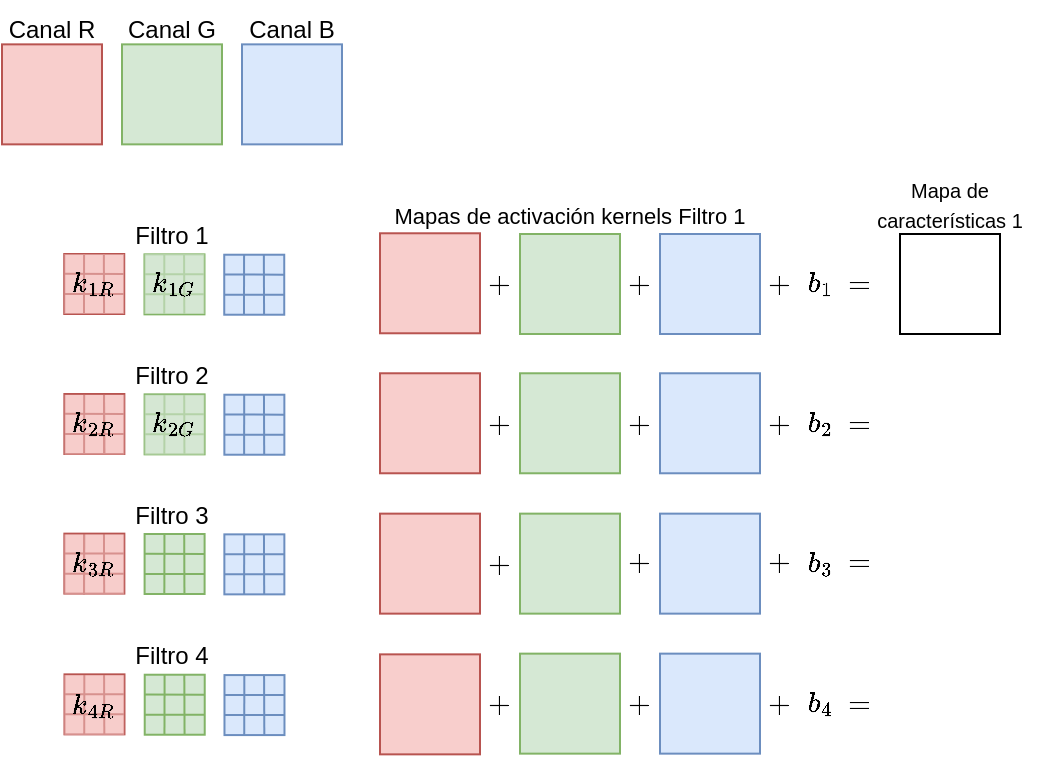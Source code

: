 <mxfile version="27.0.8">
  <diagram name="Página-1" id="dUUqzMKZ9y0iIG--2WxD">
    <mxGraphModel dx="1290" dy="469" grid="1" gridSize="10" guides="1" tooltips="1" connect="1" arrows="1" fold="1" page="1" pageScale="1" pageWidth="827" pageHeight="1169" math="1" shadow="0">
      <root>
        <mxCell id="0" />
        <mxCell id="1" parent="0" />
        <mxCell id="ht6D7v4Y8DrPFOTWr-DW-1" value="" style="rounded=0;whiteSpace=wrap;html=1;fillColor=#f8cecc;strokeColor=#b85450;" vertex="1" parent="1">
          <mxGeometry x="40" y="145.18" width="50" height="50" as="geometry" />
        </mxCell>
        <mxCell id="ht6D7v4Y8DrPFOTWr-DW-2" value="" style="rounded=0;whiteSpace=wrap;html=1;fillColor=#d5e8d4;strokeColor=#82b366;" vertex="1" parent="1">
          <mxGeometry x="100" y="145.18" width="50" height="50" as="geometry" />
        </mxCell>
        <mxCell id="ht6D7v4Y8DrPFOTWr-DW-3" value="" style="rounded=0;whiteSpace=wrap;html=1;fillColor=#dae8fc;strokeColor=#6c8ebf;" vertex="1" parent="1">
          <mxGeometry x="160" y="145.18" width="50" height="50" as="geometry" />
        </mxCell>
        <mxCell id="ht6D7v4Y8DrPFOTWr-DW-4" value="Filtro 1" style="text;html=1;align=center;verticalAlign=middle;whiteSpace=wrap;rounded=0;" vertex="1" parent="1">
          <mxGeometry x="95.12" y="226" width="60" height="30" as="geometry" />
        </mxCell>
        <mxCell id="ht6D7v4Y8DrPFOTWr-DW-5" value="" style="rounded=0;whiteSpace=wrap;html=1;fillColor=#f8cecc;strokeColor=#b85450;" vertex="1" parent="1">
          <mxGeometry x="71.12" y="250" width="30" height="30" as="geometry" />
        </mxCell>
        <mxCell id="ht6D7v4Y8DrPFOTWr-DW-7" value="" style="endArrow=none;html=1;rounded=0;fillColor=#f8cecc;strokeColor=#b85450;exitX=0.329;exitY=0.998;exitDx=0;exitDy=0;exitPerimeter=0;entryX=0.331;entryY=-0.005;entryDx=0;entryDy=0;entryPerimeter=0;" edge="1" parent="1" source="ht6D7v4Y8DrPFOTWr-DW-5" target="ht6D7v4Y8DrPFOTWr-DW-5">
          <mxGeometry width="50" height="50" relative="1" as="geometry">
            <mxPoint x="91.12" y="290" as="sourcePoint" />
            <mxPoint x="91.12" y="240" as="targetPoint" />
          </mxGeometry>
        </mxCell>
        <mxCell id="ht6D7v4Y8DrPFOTWr-DW-8" value="" style="endArrow=none;html=1;rounded=0;exitX=0.664;exitY=1;exitDx=0;exitDy=0;exitPerimeter=0;entryX=0.66;entryY=-0.006;entryDx=0;entryDy=0;entryPerimeter=0;fillColor=#f8cecc;strokeColor=#b85450;" edge="1" parent="1" source="ht6D7v4Y8DrPFOTWr-DW-5" target="ht6D7v4Y8DrPFOTWr-DW-5">
          <mxGeometry width="50" height="50" relative="1" as="geometry">
            <mxPoint x="121.12" y="280" as="sourcePoint" />
            <mxPoint x="121.12" y="260" as="targetPoint" />
          </mxGeometry>
        </mxCell>
        <mxCell id="ht6D7v4Y8DrPFOTWr-DW-9" value="" style="endArrow=none;html=1;rounded=0;exitX=-0.004;exitY=0.33;exitDx=0;exitDy=0;exitPerimeter=0;entryX=0.998;entryY=0.333;entryDx=0;entryDy=0;entryPerimeter=0;fillColor=#f8cecc;strokeColor=#b85450;" edge="1" parent="1" source="ht6D7v4Y8DrPFOTWr-DW-5" target="ht6D7v4Y8DrPFOTWr-DW-5">
          <mxGeometry width="50" height="50" relative="1" as="geometry">
            <mxPoint x="101.12" y="275" as="sourcePoint" />
            <mxPoint x="131.12" y="255" as="targetPoint" />
          </mxGeometry>
        </mxCell>
        <mxCell id="ht6D7v4Y8DrPFOTWr-DW-11" value="" style="endArrow=none;html=1;rounded=0;exitX=-0.004;exitY=0.33;exitDx=0;exitDy=0;exitPerimeter=0;entryX=0.998;entryY=0.333;entryDx=0;entryDy=0;entryPerimeter=0;fillColor=#f8cecc;strokeColor=#b85450;" edge="1" parent="1">
          <mxGeometry width="50" height="50" relative="1" as="geometry">
            <mxPoint x="71.12" y="270" as="sourcePoint" />
            <mxPoint x="101.12" y="270" as="targetPoint" />
          </mxGeometry>
        </mxCell>
        <mxCell id="ht6D7v4Y8DrPFOTWr-DW-12" value="" style="rounded=0;whiteSpace=wrap;html=1;fillColor=#d5e8d4;strokeColor=#82b366;" vertex="1" parent="1">
          <mxGeometry x="111.24" y="250.18" width="30" height="30" as="geometry" />
        </mxCell>
        <mxCell id="ht6D7v4Y8DrPFOTWr-DW-13" value="" style="endArrow=none;html=1;rounded=0;fillColor=#d5e8d4;strokeColor=#82b366;exitX=0.329;exitY=0.998;exitDx=0;exitDy=0;exitPerimeter=0;entryX=0.331;entryY=-0.005;entryDx=0;entryDy=0;entryPerimeter=0;" edge="1" parent="1" source="ht6D7v4Y8DrPFOTWr-DW-12" target="ht6D7v4Y8DrPFOTWr-DW-12">
          <mxGeometry width="50" height="50" relative="1" as="geometry">
            <mxPoint x="131.24" y="290.18" as="sourcePoint" />
            <mxPoint x="131.24" y="240.18" as="targetPoint" />
          </mxGeometry>
        </mxCell>
        <mxCell id="ht6D7v4Y8DrPFOTWr-DW-14" value="" style="endArrow=none;html=1;rounded=0;exitX=0.664;exitY=1;exitDx=0;exitDy=0;exitPerimeter=0;entryX=0.66;entryY=-0.006;entryDx=0;entryDy=0;entryPerimeter=0;fillColor=#d5e8d4;strokeColor=#82b366;" edge="1" parent="1" source="ht6D7v4Y8DrPFOTWr-DW-12" target="ht6D7v4Y8DrPFOTWr-DW-12">
          <mxGeometry width="50" height="50" relative="1" as="geometry">
            <mxPoint x="161.24" y="280.18" as="sourcePoint" />
            <mxPoint x="161.24" y="260.18" as="targetPoint" />
          </mxGeometry>
        </mxCell>
        <mxCell id="ht6D7v4Y8DrPFOTWr-DW-15" value="" style="endArrow=none;html=1;rounded=0;exitX=-0.004;exitY=0.33;exitDx=0;exitDy=0;exitPerimeter=0;entryX=0.998;entryY=0.333;entryDx=0;entryDy=0;entryPerimeter=0;fillColor=#d5e8d4;strokeColor=#82b366;" edge="1" parent="1" source="ht6D7v4Y8DrPFOTWr-DW-12" target="ht6D7v4Y8DrPFOTWr-DW-12">
          <mxGeometry width="50" height="50" relative="1" as="geometry">
            <mxPoint x="141.24" y="275.18" as="sourcePoint" />
            <mxPoint x="171.24" y="255.18" as="targetPoint" />
          </mxGeometry>
        </mxCell>
        <mxCell id="ht6D7v4Y8DrPFOTWr-DW-16" value="" style="endArrow=none;html=1;rounded=0;exitX=-0.004;exitY=0.33;exitDx=0;exitDy=0;exitPerimeter=0;entryX=0.998;entryY=0.333;entryDx=0;entryDy=0;entryPerimeter=0;fillColor=#d5e8d4;strokeColor=#82b366;" edge="1" parent="1">
          <mxGeometry width="50" height="50" relative="1" as="geometry">
            <mxPoint x="111.24" y="270.18" as="sourcePoint" />
            <mxPoint x="141.24" y="270.18" as="targetPoint" />
          </mxGeometry>
        </mxCell>
        <mxCell id="ht6D7v4Y8DrPFOTWr-DW-17" value="" style="rounded=0;whiteSpace=wrap;html=1;fillColor=#dae8fc;strokeColor=#6c8ebf;" vertex="1" parent="1">
          <mxGeometry x="151.12" y="250.36" width="30" height="30" as="geometry" />
        </mxCell>
        <mxCell id="ht6D7v4Y8DrPFOTWr-DW-18" value="" style="endArrow=none;html=1;rounded=0;fillColor=#dae8fc;strokeColor=#6c8ebf;exitX=0.329;exitY=0.998;exitDx=0;exitDy=0;exitPerimeter=0;entryX=0.331;entryY=-0.005;entryDx=0;entryDy=0;entryPerimeter=0;" edge="1" parent="1" source="ht6D7v4Y8DrPFOTWr-DW-17" target="ht6D7v4Y8DrPFOTWr-DW-17">
          <mxGeometry width="50" height="50" relative="1" as="geometry">
            <mxPoint x="171.12" y="290.36" as="sourcePoint" />
            <mxPoint x="171.12" y="240.36" as="targetPoint" />
          </mxGeometry>
        </mxCell>
        <mxCell id="ht6D7v4Y8DrPFOTWr-DW-19" value="" style="endArrow=none;html=1;rounded=0;exitX=0.664;exitY=1;exitDx=0;exitDy=0;exitPerimeter=0;entryX=0.66;entryY=-0.006;entryDx=0;entryDy=0;entryPerimeter=0;fillColor=#dae8fc;strokeColor=#6c8ebf;" edge="1" parent="1" source="ht6D7v4Y8DrPFOTWr-DW-17" target="ht6D7v4Y8DrPFOTWr-DW-17">
          <mxGeometry width="50" height="50" relative="1" as="geometry">
            <mxPoint x="201.12" y="280.36" as="sourcePoint" />
            <mxPoint x="201.12" y="260.36" as="targetPoint" />
          </mxGeometry>
        </mxCell>
        <mxCell id="ht6D7v4Y8DrPFOTWr-DW-20" value="" style="endArrow=none;html=1;rounded=0;exitX=-0.004;exitY=0.33;exitDx=0;exitDy=0;exitPerimeter=0;entryX=0.998;entryY=0.333;entryDx=0;entryDy=0;entryPerimeter=0;fillColor=#dae8fc;strokeColor=#6c8ebf;" edge="1" parent="1" source="ht6D7v4Y8DrPFOTWr-DW-17" target="ht6D7v4Y8DrPFOTWr-DW-17">
          <mxGeometry width="50" height="50" relative="1" as="geometry">
            <mxPoint x="181.12" y="275.36" as="sourcePoint" />
            <mxPoint x="211.12" y="255.36" as="targetPoint" />
          </mxGeometry>
        </mxCell>
        <mxCell id="ht6D7v4Y8DrPFOTWr-DW-21" value="" style="endArrow=none;html=1;rounded=0;exitX=-0.004;exitY=0.33;exitDx=0;exitDy=0;exitPerimeter=0;entryX=0.998;entryY=0.333;entryDx=0;entryDy=0;entryPerimeter=0;fillColor=#dae8fc;strokeColor=#6c8ebf;" edge="1" parent="1">
          <mxGeometry width="50" height="50" relative="1" as="geometry">
            <mxPoint x="151.12" y="270.36" as="sourcePoint" />
            <mxPoint x="181.12" y="270.36" as="targetPoint" />
          </mxGeometry>
        </mxCell>
        <mxCell id="ht6D7v4Y8DrPFOTWr-DW-22" value="Filtro 2" style="text;html=1;align=center;verticalAlign=middle;whiteSpace=wrap;rounded=0;" vertex="1" parent="1">
          <mxGeometry x="95.18" y="296" width="60" height="30" as="geometry" />
        </mxCell>
        <mxCell id="ht6D7v4Y8DrPFOTWr-DW-23" value="" style="rounded=0;whiteSpace=wrap;html=1;fillColor=#f8cecc;strokeColor=#b85450;" vertex="1" parent="1">
          <mxGeometry x="71.18" y="320" width="30" height="30" as="geometry" />
        </mxCell>
        <mxCell id="ht6D7v4Y8DrPFOTWr-DW-24" value="" style="endArrow=none;html=1;rounded=0;fillColor=#f8cecc;strokeColor=#b85450;exitX=0.329;exitY=0.998;exitDx=0;exitDy=0;exitPerimeter=0;entryX=0.331;entryY=-0.005;entryDx=0;entryDy=0;entryPerimeter=0;" edge="1" parent="1" source="ht6D7v4Y8DrPFOTWr-DW-23" target="ht6D7v4Y8DrPFOTWr-DW-23">
          <mxGeometry width="50" height="50" relative="1" as="geometry">
            <mxPoint x="91.18" y="360" as="sourcePoint" />
            <mxPoint x="91.18" y="310" as="targetPoint" />
          </mxGeometry>
        </mxCell>
        <mxCell id="ht6D7v4Y8DrPFOTWr-DW-25" value="" style="endArrow=none;html=1;rounded=0;exitX=0.664;exitY=1;exitDx=0;exitDy=0;exitPerimeter=0;entryX=0.66;entryY=-0.006;entryDx=0;entryDy=0;entryPerimeter=0;fillColor=#f8cecc;strokeColor=#b85450;" edge="1" parent="1" source="ht6D7v4Y8DrPFOTWr-DW-101" target="ht6D7v4Y8DrPFOTWr-DW-23">
          <mxGeometry width="50" height="50" relative="1" as="geometry">
            <mxPoint x="121.18" y="350" as="sourcePoint" />
            <mxPoint x="121.18" y="330" as="targetPoint" />
          </mxGeometry>
        </mxCell>
        <mxCell id="ht6D7v4Y8DrPFOTWr-DW-26" value="" style="endArrow=none;html=1;rounded=0;exitX=-0.004;exitY=0.33;exitDx=0;exitDy=0;exitPerimeter=0;entryX=0.998;entryY=0.333;entryDx=0;entryDy=0;entryPerimeter=0;fillColor=#f8cecc;strokeColor=#b85450;" edge="1" parent="1" source="ht6D7v4Y8DrPFOTWr-DW-23" target="ht6D7v4Y8DrPFOTWr-DW-23">
          <mxGeometry width="50" height="50" relative="1" as="geometry">
            <mxPoint x="101.18" y="345" as="sourcePoint" />
            <mxPoint x="131.18" y="325" as="targetPoint" />
          </mxGeometry>
        </mxCell>
        <mxCell id="ht6D7v4Y8DrPFOTWr-DW-27" value="" style="endArrow=none;html=1;rounded=0;exitX=-0.004;exitY=0.33;exitDx=0;exitDy=0;exitPerimeter=0;entryX=0.998;entryY=0.333;entryDx=0;entryDy=0;entryPerimeter=0;fillColor=#f8cecc;strokeColor=#b85450;" edge="1" parent="1">
          <mxGeometry width="50" height="50" relative="1" as="geometry">
            <mxPoint x="71.18" y="340" as="sourcePoint" />
            <mxPoint x="101.18" y="340" as="targetPoint" />
          </mxGeometry>
        </mxCell>
        <mxCell id="ht6D7v4Y8DrPFOTWr-DW-28" value="" style="rounded=0;whiteSpace=wrap;html=1;fillColor=#d5e8d4;strokeColor=#82b366;" vertex="1" parent="1">
          <mxGeometry x="111.3" y="320.18" width="30" height="30" as="geometry" />
        </mxCell>
        <mxCell id="ht6D7v4Y8DrPFOTWr-DW-29" value="" style="endArrow=none;html=1;rounded=0;fillColor=#d5e8d4;strokeColor=#82b366;exitX=0.329;exitY=0.998;exitDx=0;exitDy=0;exitPerimeter=0;entryX=0.331;entryY=-0.005;entryDx=0;entryDy=0;entryPerimeter=0;" edge="1" parent="1" source="ht6D7v4Y8DrPFOTWr-DW-28" target="ht6D7v4Y8DrPFOTWr-DW-28">
          <mxGeometry width="50" height="50" relative="1" as="geometry">
            <mxPoint x="131.3" y="360.18" as="sourcePoint" />
            <mxPoint x="131.3" y="310.18" as="targetPoint" />
          </mxGeometry>
        </mxCell>
        <mxCell id="ht6D7v4Y8DrPFOTWr-DW-30" value="" style="endArrow=none;html=1;rounded=0;exitX=0.664;exitY=1;exitDx=0;exitDy=0;exitPerimeter=0;entryX=0.66;entryY=-0.006;entryDx=0;entryDy=0;entryPerimeter=0;fillColor=#d5e8d4;strokeColor=#82b366;" edge="1" parent="1" source="ht6D7v4Y8DrPFOTWr-DW-28" target="ht6D7v4Y8DrPFOTWr-DW-28">
          <mxGeometry width="50" height="50" relative="1" as="geometry">
            <mxPoint x="161.3" y="350.18" as="sourcePoint" />
            <mxPoint x="161.3" y="330.18" as="targetPoint" />
          </mxGeometry>
        </mxCell>
        <mxCell id="ht6D7v4Y8DrPFOTWr-DW-31" value="" style="endArrow=none;html=1;rounded=0;exitX=-0.004;exitY=0.33;exitDx=0;exitDy=0;exitPerimeter=0;entryX=0.998;entryY=0.333;entryDx=0;entryDy=0;entryPerimeter=0;fillColor=#d5e8d4;strokeColor=#82b366;" edge="1" parent="1" source="ht6D7v4Y8DrPFOTWr-DW-28" target="ht6D7v4Y8DrPFOTWr-DW-28">
          <mxGeometry width="50" height="50" relative="1" as="geometry">
            <mxPoint x="141.3" y="345.18" as="sourcePoint" />
            <mxPoint x="171.3" y="325.18" as="targetPoint" />
          </mxGeometry>
        </mxCell>
        <mxCell id="ht6D7v4Y8DrPFOTWr-DW-32" value="" style="endArrow=none;html=1;rounded=0;exitX=-0.004;exitY=0.33;exitDx=0;exitDy=0;exitPerimeter=0;entryX=0.998;entryY=0.333;entryDx=0;entryDy=0;entryPerimeter=0;fillColor=#d5e8d4;strokeColor=#82b366;" edge="1" parent="1">
          <mxGeometry width="50" height="50" relative="1" as="geometry">
            <mxPoint x="111.3" y="340.18" as="sourcePoint" />
            <mxPoint x="141.3" y="340.18" as="targetPoint" />
          </mxGeometry>
        </mxCell>
        <mxCell id="ht6D7v4Y8DrPFOTWr-DW-33" value="" style="rounded=0;whiteSpace=wrap;html=1;fillColor=#dae8fc;strokeColor=#6c8ebf;" vertex="1" parent="1">
          <mxGeometry x="151.18" y="320.36" width="30" height="30" as="geometry" />
        </mxCell>
        <mxCell id="ht6D7v4Y8DrPFOTWr-DW-34" value="" style="endArrow=none;html=1;rounded=0;fillColor=#dae8fc;strokeColor=#6c8ebf;exitX=0.329;exitY=0.998;exitDx=0;exitDy=0;exitPerimeter=0;entryX=0.331;entryY=-0.005;entryDx=0;entryDy=0;entryPerimeter=0;" edge="1" parent="1" source="ht6D7v4Y8DrPFOTWr-DW-33" target="ht6D7v4Y8DrPFOTWr-DW-33">
          <mxGeometry width="50" height="50" relative="1" as="geometry">
            <mxPoint x="171.18" y="360.36" as="sourcePoint" />
            <mxPoint x="171.18" y="310.36" as="targetPoint" />
          </mxGeometry>
        </mxCell>
        <mxCell id="ht6D7v4Y8DrPFOTWr-DW-35" value="" style="endArrow=none;html=1;rounded=0;exitX=0.664;exitY=1;exitDx=0;exitDy=0;exitPerimeter=0;entryX=0.66;entryY=-0.006;entryDx=0;entryDy=0;entryPerimeter=0;fillColor=#dae8fc;strokeColor=#6c8ebf;" edge="1" parent="1" source="ht6D7v4Y8DrPFOTWr-DW-33" target="ht6D7v4Y8DrPFOTWr-DW-33">
          <mxGeometry width="50" height="50" relative="1" as="geometry">
            <mxPoint x="201.18" y="350.36" as="sourcePoint" />
            <mxPoint x="201.18" y="330.36" as="targetPoint" />
          </mxGeometry>
        </mxCell>
        <mxCell id="ht6D7v4Y8DrPFOTWr-DW-36" value="" style="endArrow=none;html=1;rounded=0;exitX=-0.004;exitY=0.33;exitDx=0;exitDy=0;exitPerimeter=0;entryX=0.998;entryY=0.333;entryDx=0;entryDy=0;entryPerimeter=0;fillColor=#dae8fc;strokeColor=#6c8ebf;" edge="1" parent="1" source="ht6D7v4Y8DrPFOTWr-DW-33" target="ht6D7v4Y8DrPFOTWr-DW-33">
          <mxGeometry width="50" height="50" relative="1" as="geometry">
            <mxPoint x="181.18" y="345.36" as="sourcePoint" />
            <mxPoint x="211.18" y="325.36" as="targetPoint" />
          </mxGeometry>
        </mxCell>
        <mxCell id="ht6D7v4Y8DrPFOTWr-DW-37" value="" style="endArrow=none;html=1;rounded=0;exitX=-0.004;exitY=0.33;exitDx=0;exitDy=0;exitPerimeter=0;entryX=0.998;entryY=0.333;entryDx=0;entryDy=0;entryPerimeter=0;fillColor=#dae8fc;strokeColor=#6c8ebf;" edge="1" parent="1">
          <mxGeometry width="50" height="50" relative="1" as="geometry">
            <mxPoint x="151.18" y="340.36" as="sourcePoint" />
            <mxPoint x="181.18" y="340.36" as="targetPoint" />
          </mxGeometry>
        </mxCell>
        <mxCell id="ht6D7v4Y8DrPFOTWr-DW-38" value="Filtro 3" style="text;html=1;align=center;verticalAlign=middle;whiteSpace=wrap;rounded=0;" vertex="1" parent="1">
          <mxGeometry x="95.18" y="365.82" width="60" height="30" as="geometry" />
        </mxCell>
        <mxCell id="ht6D7v4Y8DrPFOTWr-DW-39" value="" style="rounded=0;whiteSpace=wrap;html=1;fillColor=#f8cecc;strokeColor=#b85450;" vertex="1" parent="1">
          <mxGeometry x="71.18" y="389.82" width="30" height="30" as="geometry" />
        </mxCell>
        <mxCell id="ht6D7v4Y8DrPFOTWr-DW-40" value="" style="endArrow=none;html=1;rounded=0;fillColor=#f8cecc;strokeColor=#b85450;exitX=0.329;exitY=0.998;exitDx=0;exitDy=0;exitPerimeter=0;entryX=0.331;entryY=-0.005;entryDx=0;entryDy=0;entryPerimeter=0;" edge="1" parent="1" source="ht6D7v4Y8DrPFOTWr-DW-106" target="ht6D7v4Y8DrPFOTWr-DW-39">
          <mxGeometry width="50" height="50" relative="1" as="geometry">
            <mxPoint x="91.18" y="429.82" as="sourcePoint" />
            <mxPoint x="91.18" y="379.82" as="targetPoint" />
          </mxGeometry>
        </mxCell>
        <mxCell id="ht6D7v4Y8DrPFOTWr-DW-41" value="" style="endArrow=none;html=1;rounded=0;exitX=0.664;exitY=1;exitDx=0;exitDy=0;exitPerimeter=0;entryX=0.66;entryY=-0.006;entryDx=0;entryDy=0;entryPerimeter=0;fillColor=#f8cecc;strokeColor=#b85450;" edge="1" parent="1" source="ht6D7v4Y8DrPFOTWr-DW-39" target="ht6D7v4Y8DrPFOTWr-DW-39">
          <mxGeometry width="50" height="50" relative="1" as="geometry">
            <mxPoint x="121.18" y="419.82" as="sourcePoint" />
            <mxPoint x="121.18" y="399.82" as="targetPoint" />
          </mxGeometry>
        </mxCell>
        <mxCell id="ht6D7v4Y8DrPFOTWr-DW-42" value="" style="endArrow=none;html=1;rounded=0;exitX=-0.004;exitY=0.33;exitDx=0;exitDy=0;exitPerimeter=0;entryX=0.998;entryY=0.333;entryDx=0;entryDy=0;entryPerimeter=0;fillColor=#f8cecc;strokeColor=#b85450;" edge="1" parent="1" source="ht6D7v4Y8DrPFOTWr-DW-39" target="ht6D7v4Y8DrPFOTWr-DW-39">
          <mxGeometry width="50" height="50" relative="1" as="geometry">
            <mxPoint x="101.18" y="414.82" as="sourcePoint" />
            <mxPoint x="131.18" y="394.82" as="targetPoint" />
          </mxGeometry>
        </mxCell>
        <mxCell id="ht6D7v4Y8DrPFOTWr-DW-43" value="" style="endArrow=none;html=1;rounded=0;exitX=-0.004;exitY=0.33;exitDx=0;exitDy=0;exitPerimeter=0;entryX=0.998;entryY=0.333;entryDx=0;entryDy=0;entryPerimeter=0;fillColor=#f8cecc;strokeColor=#b85450;" edge="1" parent="1">
          <mxGeometry width="50" height="50" relative="1" as="geometry">
            <mxPoint x="71.18" y="409.82" as="sourcePoint" />
            <mxPoint x="101.18" y="409.82" as="targetPoint" />
          </mxGeometry>
        </mxCell>
        <mxCell id="ht6D7v4Y8DrPFOTWr-DW-44" value="" style="rounded=0;whiteSpace=wrap;html=1;fillColor=#d5e8d4;strokeColor=#82b366;" vertex="1" parent="1">
          <mxGeometry x="111.3" y="390" width="30" height="30" as="geometry" />
        </mxCell>
        <mxCell id="ht6D7v4Y8DrPFOTWr-DW-45" value="" style="endArrow=none;html=1;rounded=0;fillColor=#d5e8d4;strokeColor=#82b366;exitX=0.329;exitY=0.998;exitDx=0;exitDy=0;exitPerimeter=0;entryX=0.331;entryY=-0.005;entryDx=0;entryDy=0;entryPerimeter=0;" edge="1" parent="1" source="ht6D7v4Y8DrPFOTWr-DW-44" target="ht6D7v4Y8DrPFOTWr-DW-44">
          <mxGeometry width="50" height="50" relative="1" as="geometry">
            <mxPoint x="131.3" y="430" as="sourcePoint" />
            <mxPoint x="131.3" y="380" as="targetPoint" />
          </mxGeometry>
        </mxCell>
        <mxCell id="ht6D7v4Y8DrPFOTWr-DW-46" value="" style="endArrow=none;html=1;rounded=0;exitX=0.664;exitY=1;exitDx=0;exitDy=0;exitPerimeter=0;entryX=0.66;entryY=-0.006;entryDx=0;entryDy=0;entryPerimeter=0;fillColor=#d5e8d4;strokeColor=#82b366;" edge="1" parent="1" source="ht6D7v4Y8DrPFOTWr-DW-44" target="ht6D7v4Y8DrPFOTWr-DW-44">
          <mxGeometry width="50" height="50" relative="1" as="geometry">
            <mxPoint x="161.3" y="420" as="sourcePoint" />
            <mxPoint x="161.3" y="400" as="targetPoint" />
          </mxGeometry>
        </mxCell>
        <mxCell id="ht6D7v4Y8DrPFOTWr-DW-47" value="" style="endArrow=none;html=1;rounded=0;exitX=-0.004;exitY=0.33;exitDx=0;exitDy=0;exitPerimeter=0;entryX=0.998;entryY=0.333;entryDx=0;entryDy=0;entryPerimeter=0;fillColor=#d5e8d4;strokeColor=#82b366;" edge="1" parent="1" source="ht6D7v4Y8DrPFOTWr-DW-44" target="ht6D7v4Y8DrPFOTWr-DW-44">
          <mxGeometry width="50" height="50" relative="1" as="geometry">
            <mxPoint x="141.3" y="415" as="sourcePoint" />
            <mxPoint x="171.3" y="395" as="targetPoint" />
          </mxGeometry>
        </mxCell>
        <mxCell id="ht6D7v4Y8DrPFOTWr-DW-48" value="" style="endArrow=none;html=1;rounded=0;exitX=-0.004;exitY=0.33;exitDx=0;exitDy=0;exitPerimeter=0;entryX=0.998;entryY=0.333;entryDx=0;entryDy=0;entryPerimeter=0;fillColor=#d5e8d4;strokeColor=#82b366;" edge="1" parent="1">
          <mxGeometry width="50" height="50" relative="1" as="geometry">
            <mxPoint x="111.3" y="410" as="sourcePoint" />
            <mxPoint x="141.3" y="410" as="targetPoint" />
          </mxGeometry>
        </mxCell>
        <mxCell id="ht6D7v4Y8DrPFOTWr-DW-49" value="" style="rounded=0;whiteSpace=wrap;html=1;fillColor=#dae8fc;strokeColor=#6c8ebf;" vertex="1" parent="1">
          <mxGeometry x="151.18" y="390.18" width="30" height="30" as="geometry" />
        </mxCell>
        <mxCell id="ht6D7v4Y8DrPFOTWr-DW-50" value="" style="endArrow=none;html=1;rounded=0;fillColor=#dae8fc;strokeColor=#6c8ebf;exitX=0.329;exitY=0.998;exitDx=0;exitDy=0;exitPerimeter=0;entryX=0.331;entryY=-0.005;entryDx=0;entryDy=0;entryPerimeter=0;" edge="1" parent="1" source="ht6D7v4Y8DrPFOTWr-DW-49" target="ht6D7v4Y8DrPFOTWr-DW-49">
          <mxGeometry width="50" height="50" relative="1" as="geometry">
            <mxPoint x="171.18" y="430.18" as="sourcePoint" />
            <mxPoint x="171.18" y="380.18" as="targetPoint" />
          </mxGeometry>
        </mxCell>
        <mxCell id="ht6D7v4Y8DrPFOTWr-DW-51" value="" style="endArrow=none;html=1;rounded=0;exitX=0.664;exitY=1;exitDx=0;exitDy=0;exitPerimeter=0;entryX=0.66;entryY=-0.006;entryDx=0;entryDy=0;entryPerimeter=0;fillColor=#dae8fc;strokeColor=#6c8ebf;" edge="1" parent="1" source="ht6D7v4Y8DrPFOTWr-DW-49" target="ht6D7v4Y8DrPFOTWr-DW-49">
          <mxGeometry width="50" height="50" relative="1" as="geometry">
            <mxPoint x="201.18" y="420.18" as="sourcePoint" />
            <mxPoint x="201.18" y="400.18" as="targetPoint" />
          </mxGeometry>
        </mxCell>
        <mxCell id="ht6D7v4Y8DrPFOTWr-DW-52" value="" style="endArrow=none;html=1;rounded=0;exitX=-0.004;exitY=0.33;exitDx=0;exitDy=0;exitPerimeter=0;entryX=0.998;entryY=0.333;entryDx=0;entryDy=0;entryPerimeter=0;fillColor=#dae8fc;strokeColor=#6c8ebf;" edge="1" parent="1" source="ht6D7v4Y8DrPFOTWr-DW-49" target="ht6D7v4Y8DrPFOTWr-DW-49">
          <mxGeometry width="50" height="50" relative="1" as="geometry">
            <mxPoint x="181.18" y="415.18" as="sourcePoint" />
            <mxPoint x="211.18" y="395.18" as="targetPoint" />
          </mxGeometry>
        </mxCell>
        <mxCell id="ht6D7v4Y8DrPFOTWr-DW-53" value="" style="endArrow=none;html=1;rounded=0;exitX=-0.004;exitY=0.33;exitDx=0;exitDy=0;exitPerimeter=0;entryX=0.998;entryY=0.333;entryDx=0;entryDy=0;entryPerimeter=0;fillColor=#dae8fc;strokeColor=#6c8ebf;" edge="1" parent="1">
          <mxGeometry width="50" height="50" relative="1" as="geometry">
            <mxPoint x="151.18" y="410.18" as="sourcePoint" />
            <mxPoint x="181.18" y="410.18" as="targetPoint" />
          </mxGeometry>
        </mxCell>
        <mxCell id="ht6D7v4Y8DrPFOTWr-DW-54" value="Filtro 4" style="text;html=1;align=center;verticalAlign=middle;whiteSpace=wrap;rounded=0;" vertex="1" parent="1">
          <mxGeometry x="95.24" y="436.18" width="60" height="30" as="geometry" />
        </mxCell>
        <mxCell id="ht6D7v4Y8DrPFOTWr-DW-55" value="" style="rounded=0;whiteSpace=wrap;html=1;fillColor=#f8cecc;strokeColor=#b85450;" vertex="1" parent="1">
          <mxGeometry x="71.24" y="460.18" width="30" height="30" as="geometry" />
        </mxCell>
        <mxCell id="ht6D7v4Y8DrPFOTWr-DW-56" value="" style="endArrow=none;html=1;rounded=0;fillColor=#f8cecc;strokeColor=#b85450;exitX=0.329;exitY=0.998;exitDx=0;exitDy=0;exitPerimeter=0;entryX=0.331;entryY=-0.005;entryDx=0;entryDy=0;entryPerimeter=0;" edge="1" parent="1" source="ht6D7v4Y8DrPFOTWr-DW-55" target="ht6D7v4Y8DrPFOTWr-DW-55">
          <mxGeometry width="50" height="50" relative="1" as="geometry">
            <mxPoint x="91.24" y="500.18" as="sourcePoint" />
            <mxPoint x="91.24" y="450.18" as="targetPoint" />
          </mxGeometry>
        </mxCell>
        <mxCell id="ht6D7v4Y8DrPFOTWr-DW-57" value="" style="endArrow=none;html=1;rounded=0;exitX=0.664;exitY=1;exitDx=0;exitDy=0;exitPerimeter=0;entryX=0.66;entryY=-0.006;entryDx=0;entryDy=0;entryPerimeter=0;fillColor=#f8cecc;strokeColor=#b85450;" edge="1" parent="1" source="ht6D7v4Y8DrPFOTWr-DW-55" target="ht6D7v4Y8DrPFOTWr-DW-55">
          <mxGeometry width="50" height="50" relative="1" as="geometry">
            <mxPoint x="121.24" y="490.18" as="sourcePoint" />
            <mxPoint x="121.24" y="470.18" as="targetPoint" />
          </mxGeometry>
        </mxCell>
        <mxCell id="ht6D7v4Y8DrPFOTWr-DW-58" value="" style="endArrow=none;html=1;rounded=0;exitX=-0.004;exitY=0.33;exitDx=0;exitDy=0;exitPerimeter=0;entryX=0.998;entryY=0.333;entryDx=0;entryDy=0;entryPerimeter=0;fillColor=#f8cecc;strokeColor=#b85450;" edge="1" parent="1" source="ht6D7v4Y8DrPFOTWr-DW-55" target="ht6D7v4Y8DrPFOTWr-DW-55">
          <mxGeometry width="50" height="50" relative="1" as="geometry">
            <mxPoint x="101.24" y="485.18" as="sourcePoint" />
            <mxPoint x="131.24" y="465.18" as="targetPoint" />
          </mxGeometry>
        </mxCell>
        <mxCell id="ht6D7v4Y8DrPFOTWr-DW-59" value="" style="endArrow=none;html=1;rounded=0;exitX=-0.004;exitY=0.33;exitDx=0;exitDy=0;exitPerimeter=0;entryX=0.998;entryY=0.333;entryDx=0;entryDy=0;entryPerimeter=0;fillColor=#f8cecc;strokeColor=#b85450;" edge="1" parent="1">
          <mxGeometry width="50" height="50" relative="1" as="geometry">
            <mxPoint x="71.24" y="480.18" as="sourcePoint" />
            <mxPoint x="101.24" y="480.18" as="targetPoint" />
          </mxGeometry>
        </mxCell>
        <mxCell id="ht6D7v4Y8DrPFOTWr-DW-60" value="" style="rounded=0;whiteSpace=wrap;html=1;fillColor=#d5e8d4;strokeColor=#82b366;" vertex="1" parent="1">
          <mxGeometry x="111.36" y="460.36" width="30" height="30" as="geometry" />
        </mxCell>
        <mxCell id="ht6D7v4Y8DrPFOTWr-DW-61" value="" style="endArrow=none;html=1;rounded=0;fillColor=#d5e8d4;strokeColor=#82b366;exitX=0.329;exitY=0.998;exitDx=0;exitDy=0;exitPerimeter=0;entryX=0.331;entryY=-0.005;entryDx=0;entryDy=0;entryPerimeter=0;" edge="1" parent="1" source="ht6D7v4Y8DrPFOTWr-DW-60" target="ht6D7v4Y8DrPFOTWr-DW-60">
          <mxGeometry width="50" height="50" relative="1" as="geometry">
            <mxPoint x="131.36" y="500.36" as="sourcePoint" />
            <mxPoint x="131.36" y="450.36" as="targetPoint" />
          </mxGeometry>
        </mxCell>
        <mxCell id="ht6D7v4Y8DrPFOTWr-DW-62" value="" style="endArrow=none;html=1;rounded=0;exitX=0.664;exitY=1;exitDx=0;exitDy=0;exitPerimeter=0;entryX=0.66;entryY=-0.006;entryDx=0;entryDy=0;entryPerimeter=0;fillColor=#d5e8d4;strokeColor=#82b366;" edge="1" parent="1" source="ht6D7v4Y8DrPFOTWr-DW-60" target="ht6D7v4Y8DrPFOTWr-DW-60">
          <mxGeometry width="50" height="50" relative="1" as="geometry">
            <mxPoint x="161.36" y="490.36" as="sourcePoint" />
            <mxPoint x="161.36" y="470.36" as="targetPoint" />
          </mxGeometry>
        </mxCell>
        <mxCell id="ht6D7v4Y8DrPFOTWr-DW-63" value="" style="endArrow=none;html=1;rounded=0;exitX=-0.004;exitY=0.33;exitDx=0;exitDy=0;exitPerimeter=0;entryX=0.998;entryY=0.333;entryDx=0;entryDy=0;entryPerimeter=0;fillColor=#d5e8d4;strokeColor=#82b366;" edge="1" parent="1" source="ht6D7v4Y8DrPFOTWr-DW-60" target="ht6D7v4Y8DrPFOTWr-DW-60">
          <mxGeometry width="50" height="50" relative="1" as="geometry">
            <mxPoint x="141.36" y="485.36" as="sourcePoint" />
            <mxPoint x="171.36" y="465.36" as="targetPoint" />
          </mxGeometry>
        </mxCell>
        <mxCell id="ht6D7v4Y8DrPFOTWr-DW-64" value="" style="endArrow=none;html=1;rounded=0;exitX=-0.004;exitY=0.33;exitDx=0;exitDy=0;exitPerimeter=0;entryX=0.998;entryY=0.333;entryDx=0;entryDy=0;entryPerimeter=0;fillColor=#d5e8d4;strokeColor=#82b366;" edge="1" parent="1">
          <mxGeometry width="50" height="50" relative="1" as="geometry">
            <mxPoint x="111.36" y="480.36" as="sourcePoint" />
            <mxPoint x="141.36" y="480.36" as="targetPoint" />
          </mxGeometry>
        </mxCell>
        <mxCell id="ht6D7v4Y8DrPFOTWr-DW-65" value="" style="rounded=0;whiteSpace=wrap;html=1;fillColor=#dae8fc;strokeColor=#6c8ebf;" vertex="1" parent="1">
          <mxGeometry x="151.24" y="460.54" width="30" height="30" as="geometry" />
        </mxCell>
        <mxCell id="ht6D7v4Y8DrPFOTWr-DW-66" value="" style="endArrow=none;html=1;rounded=0;fillColor=#dae8fc;strokeColor=#6c8ebf;exitX=0.329;exitY=0.998;exitDx=0;exitDy=0;exitPerimeter=0;entryX=0.331;entryY=-0.005;entryDx=0;entryDy=0;entryPerimeter=0;" edge="1" parent="1" source="ht6D7v4Y8DrPFOTWr-DW-65" target="ht6D7v4Y8DrPFOTWr-DW-65">
          <mxGeometry width="50" height="50" relative="1" as="geometry">
            <mxPoint x="171.24" y="500.54" as="sourcePoint" />
            <mxPoint x="171.24" y="450.54" as="targetPoint" />
          </mxGeometry>
        </mxCell>
        <mxCell id="ht6D7v4Y8DrPFOTWr-DW-67" value="" style="endArrow=none;html=1;rounded=0;exitX=0.664;exitY=1;exitDx=0;exitDy=0;exitPerimeter=0;entryX=0.66;entryY=-0.006;entryDx=0;entryDy=0;entryPerimeter=0;fillColor=#dae8fc;strokeColor=#6c8ebf;" edge="1" parent="1" source="ht6D7v4Y8DrPFOTWr-DW-65" target="ht6D7v4Y8DrPFOTWr-DW-65">
          <mxGeometry width="50" height="50" relative="1" as="geometry">
            <mxPoint x="201.24" y="490.54" as="sourcePoint" />
            <mxPoint x="201.24" y="470.54" as="targetPoint" />
          </mxGeometry>
        </mxCell>
        <mxCell id="ht6D7v4Y8DrPFOTWr-DW-68" value="" style="endArrow=none;html=1;rounded=0;exitX=-0.004;exitY=0.33;exitDx=0;exitDy=0;exitPerimeter=0;entryX=0.998;entryY=0.333;entryDx=0;entryDy=0;entryPerimeter=0;fillColor=#dae8fc;strokeColor=#6c8ebf;" edge="1" parent="1" source="ht6D7v4Y8DrPFOTWr-DW-65" target="ht6D7v4Y8DrPFOTWr-DW-65">
          <mxGeometry width="50" height="50" relative="1" as="geometry">
            <mxPoint x="181.24" y="485.54" as="sourcePoint" />
            <mxPoint x="211.24" y="465.54" as="targetPoint" />
          </mxGeometry>
        </mxCell>
        <mxCell id="ht6D7v4Y8DrPFOTWr-DW-69" value="" style="endArrow=none;html=1;rounded=0;exitX=-0.004;exitY=0.33;exitDx=0;exitDy=0;exitPerimeter=0;entryX=0.998;entryY=0.333;entryDx=0;entryDy=0;entryPerimeter=0;fillColor=#dae8fc;strokeColor=#6c8ebf;" edge="1" parent="1">
          <mxGeometry width="50" height="50" relative="1" as="geometry">
            <mxPoint x="151.24" y="480.54" as="sourcePoint" />
            <mxPoint x="181.24" y="480.54" as="targetPoint" />
          </mxGeometry>
        </mxCell>
        <mxCell id="ht6D7v4Y8DrPFOTWr-DW-71" value="" style="rounded=0;whiteSpace=wrap;html=1;fillColor=#f8cecc;strokeColor=#b85450;" vertex="1" parent="1">
          <mxGeometry x="229" y="239.64" width="50" height="50" as="geometry" />
        </mxCell>
        <mxCell id="ht6D7v4Y8DrPFOTWr-DW-72" value="" style="rounded=0;whiteSpace=wrap;html=1;fillColor=#f8cecc;strokeColor=#b85450;" vertex="1" parent="1">
          <mxGeometry x="229" y="309.64" width="50" height="50" as="geometry" />
        </mxCell>
        <mxCell id="ht6D7v4Y8DrPFOTWr-DW-73" value="" style="rounded=0;whiteSpace=wrap;html=1;fillColor=#f8cecc;strokeColor=#b85450;" vertex="1" parent="1">
          <mxGeometry x="229" y="379.82" width="50" height="50" as="geometry" />
        </mxCell>
        <mxCell id="ht6D7v4Y8DrPFOTWr-DW-74" value="" style="rounded=0;whiteSpace=wrap;html=1;fillColor=#f8cecc;strokeColor=#b85450;" vertex="1" parent="1">
          <mxGeometry x="229" y="450.18" width="50" height="50" as="geometry" />
        </mxCell>
        <mxCell id="ht6D7v4Y8DrPFOTWr-DW-75" value="" style="rounded=0;whiteSpace=wrap;html=1;fillColor=#d5e8d4;strokeColor=#82b366;" vertex="1" parent="1">
          <mxGeometry x="299" y="240" width="50" height="50" as="geometry" />
        </mxCell>
        <mxCell id="ht6D7v4Y8DrPFOTWr-DW-76" value="" style="rounded=0;whiteSpace=wrap;html=1;fillColor=#dae8fc;strokeColor=#6c8ebf;" vertex="1" parent="1">
          <mxGeometry x="369" y="240" width="50" height="50" as="geometry" />
        </mxCell>
        <mxCell id="ht6D7v4Y8DrPFOTWr-DW-77" value="" style="rounded=0;whiteSpace=wrap;html=1;fillColor=#d5e8d4;strokeColor=#82b366;" vertex="1" parent="1">
          <mxGeometry x="299" y="309.64" width="50" height="50" as="geometry" />
        </mxCell>
        <mxCell id="ht6D7v4Y8DrPFOTWr-DW-78" value="" style="rounded=0;whiteSpace=wrap;html=1;fillColor=#dae8fc;strokeColor=#6c8ebf;" vertex="1" parent="1">
          <mxGeometry x="369" y="309.64" width="50" height="50" as="geometry" />
        </mxCell>
        <mxCell id="ht6D7v4Y8DrPFOTWr-DW-79" value="" style="rounded=0;whiteSpace=wrap;html=1;fillColor=#d5e8d4;strokeColor=#82b366;" vertex="1" parent="1">
          <mxGeometry x="299" y="379.82" width="50" height="50" as="geometry" />
        </mxCell>
        <mxCell id="ht6D7v4Y8DrPFOTWr-DW-80" value="" style="rounded=0;whiteSpace=wrap;html=1;fillColor=#dae8fc;strokeColor=#6c8ebf;" vertex="1" parent="1">
          <mxGeometry x="369" y="379.82" width="50" height="50" as="geometry" />
        </mxCell>
        <mxCell id="ht6D7v4Y8DrPFOTWr-DW-81" value="" style="rounded=0;whiteSpace=wrap;html=1;fillColor=#d5e8d4;strokeColor=#82b366;" vertex="1" parent="1">
          <mxGeometry x="299" y="449.82" width="50" height="50" as="geometry" />
        </mxCell>
        <mxCell id="ht6D7v4Y8DrPFOTWr-DW-82" value="" style="rounded=0;whiteSpace=wrap;html=1;fillColor=#dae8fc;strokeColor=#6c8ebf;" vertex="1" parent="1">
          <mxGeometry x="369" y="449.82" width="50" height="50" as="geometry" />
        </mxCell>
        <mxCell id="ht6D7v4Y8DrPFOTWr-DW-83" value="&lt;font style=&quot;font-size: 11px;&quot;&gt;Mapas de activación kernels Filtro 1&lt;/font&gt;" style="text;html=1;align=center;verticalAlign=middle;whiteSpace=wrap;rounded=0;" vertex="1" parent="1">
          <mxGeometry x="229" y="215.64" width="190" height="30" as="geometry" />
        </mxCell>
        <mxCell id="ht6D7v4Y8DrPFOTWr-DW-84" value="&lt;b&gt;$$+$$&lt;/b&gt;" style="text;html=1;align=center;verticalAlign=middle;whiteSpace=wrap;rounded=0;" vertex="1" parent="1">
          <mxGeometry x="259" y="249.64" width="60" height="30" as="geometry" />
        </mxCell>
        <mxCell id="ht6D7v4Y8DrPFOTWr-DW-85" value="&lt;b&gt;$$+$$&lt;/b&gt;" style="text;html=1;align=center;verticalAlign=middle;whiteSpace=wrap;rounded=0;" vertex="1" parent="1">
          <mxGeometry x="329" y="250" width="60" height="30" as="geometry" />
        </mxCell>
        <mxCell id="ht6D7v4Y8DrPFOTWr-DW-86" value="&lt;b&gt;$$+$$&lt;/b&gt;" style="text;html=1;align=center;verticalAlign=middle;whiteSpace=wrap;rounded=0;" vertex="1" parent="1">
          <mxGeometry x="259" y="320" width="60" height="30" as="geometry" />
        </mxCell>
        <mxCell id="ht6D7v4Y8DrPFOTWr-DW-87" value="&lt;b&gt;$$+$$&lt;/b&gt;" style="text;html=1;align=center;verticalAlign=middle;whiteSpace=wrap;rounded=0;" vertex="1" parent="1">
          <mxGeometry x="329" y="320" width="60" height="30" as="geometry" />
        </mxCell>
        <mxCell id="ht6D7v4Y8DrPFOTWr-DW-88" value="&lt;b&gt;$$+$$&lt;/b&gt;" style="text;html=1;align=center;verticalAlign=middle;whiteSpace=wrap;rounded=0;" vertex="1" parent="1">
          <mxGeometry x="259" y="389.82" width="60" height="30" as="geometry" />
        </mxCell>
        <mxCell id="ht6D7v4Y8DrPFOTWr-DW-89" value="&lt;b&gt;$$+$$&lt;/b&gt;" style="text;html=1;align=center;verticalAlign=middle;whiteSpace=wrap;rounded=0;" vertex="1" parent="1">
          <mxGeometry x="329" y="389.46" width="60" height="30" as="geometry" />
        </mxCell>
        <mxCell id="ht6D7v4Y8DrPFOTWr-DW-90" value="&lt;b&gt;$$+$$&lt;/b&gt;" style="text;html=1;align=center;verticalAlign=middle;whiteSpace=wrap;rounded=0;" vertex="1" parent="1">
          <mxGeometry x="259" y="459.82" width="60" height="30" as="geometry" />
        </mxCell>
        <mxCell id="ht6D7v4Y8DrPFOTWr-DW-91" value="&lt;b&gt;$$+$$&lt;/b&gt;" style="text;html=1;align=center;verticalAlign=middle;whiteSpace=wrap;rounded=0;" vertex="1" parent="1">
          <mxGeometry x="329" y="459.82" width="60" height="30" as="geometry" />
        </mxCell>
        <mxCell id="ht6D7v4Y8DrPFOTWr-DW-92" value="&lt;b&gt;$$+$$&lt;/b&gt;" style="text;html=1;align=center;verticalAlign=middle;whiteSpace=wrap;rounded=0;" vertex="1" parent="1">
          <mxGeometry x="399" y="250" width="60" height="30" as="geometry" />
        </mxCell>
        <mxCell id="ht6D7v4Y8DrPFOTWr-DW-93" value="&lt;b&gt;$$+$$&lt;/b&gt;" style="text;html=1;align=center;verticalAlign=middle;whiteSpace=wrap;rounded=0;" vertex="1" parent="1">
          <mxGeometry x="399" y="319.64" width="60" height="30" as="geometry" />
        </mxCell>
        <mxCell id="ht6D7v4Y8DrPFOTWr-DW-94" value="&lt;b&gt;$$+$$&lt;/b&gt;" style="text;html=1;align=center;verticalAlign=middle;whiteSpace=wrap;rounded=0;" vertex="1" parent="1">
          <mxGeometry x="399" y="389.46" width="60" height="30" as="geometry" />
        </mxCell>
        <mxCell id="ht6D7v4Y8DrPFOTWr-DW-95" value="&lt;b&gt;$$+$$&lt;/b&gt;" style="text;html=1;align=center;verticalAlign=middle;whiteSpace=wrap;rounded=0;" vertex="1" parent="1">
          <mxGeometry x="399" y="459.82" width="60" height="30" as="geometry" />
        </mxCell>
        <mxCell id="ht6D7v4Y8DrPFOTWr-DW-96" value="$$b_1$$" style="text;html=1;align=center;verticalAlign=middle;whiteSpace=wrap;rounded=0;" vertex="1" parent="1">
          <mxGeometry x="439" y="249.82" width="20" height="30" as="geometry" />
        </mxCell>
        <mxCell id="ht6D7v4Y8DrPFOTWr-DW-97" value="$$b_2$$" style="text;html=1;align=center;verticalAlign=middle;whiteSpace=wrap;rounded=0;" vertex="1" parent="1">
          <mxGeometry x="439" y="319.82" width="20" height="30" as="geometry" />
        </mxCell>
        <mxCell id="ht6D7v4Y8DrPFOTWr-DW-98" value="$$b_3$$" style="text;html=1;align=center;verticalAlign=middle;whiteSpace=wrap;rounded=0;" vertex="1" parent="1">
          <mxGeometry x="439" y="389.82" width="20" height="30" as="geometry" />
        </mxCell>
        <mxCell id="ht6D7v4Y8DrPFOTWr-DW-99" value="$$b_4$$" style="text;html=1;align=center;verticalAlign=middle;whiteSpace=wrap;rounded=0;" vertex="1" parent="1">
          <mxGeometry x="439" y="460.18" width="20" height="30" as="geometry" />
        </mxCell>
        <mxCell id="ht6D7v4Y8DrPFOTWr-DW-100" value="$$k_{1R}$$" style="text;html=1;align=center;verticalAlign=middle;whiteSpace=wrap;rounded=0;fillColor=#f8cecc;strokeColor=none;opacity=50;" vertex="1" parent="1">
          <mxGeometry x="71.12" y="250" width="30" height="30" as="geometry" />
        </mxCell>
        <mxCell id="ht6D7v4Y8DrPFOTWr-DW-102" value="" style="endArrow=none;html=1;rounded=0;exitX=0.664;exitY=1;exitDx=0;exitDy=0;exitPerimeter=0;entryX=0.66;entryY=-0.006;entryDx=0;entryDy=0;entryPerimeter=0;fillColor=#f8cecc;strokeColor=#b85450;" edge="1" parent="1" source="ht6D7v4Y8DrPFOTWr-DW-23" target="ht6D7v4Y8DrPFOTWr-DW-101">
          <mxGeometry width="50" height="50" relative="1" as="geometry">
            <mxPoint x="91.12" y="350" as="sourcePoint" />
            <mxPoint x="91.12" y="320" as="targetPoint" />
          </mxGeometry>
        </mxCell>
        <mxCell id="ht6D7v4Y8DrPFOTWr-DW-101" value="$$k_{2R}$$" style="text;html=1;align=center;verticalAlign=middle;whiteSpace=wrap;rounded=0;fillColor=#f8cecc;strokeColor=none;opacity=50;" vertex="1" parent="1">
          <mxGeometry x="71.24" y="320.36" width="30" height="30" as="geometry" />
        </mxCell>
        <mxCell id="ht6D7v4Y8DrPFOTWr-DW-103" value="Canal R" style="text;html=1;align=center;verticalAlign=middle;whiteSpace=wrap;rounded=0;" vertex="1" parent="1">
          <mxGeometry x="40" y="123.36" width="50" height="30" as="geometry" />
        </mxCell>
        <mxCell id="ht6D7v4Y8DrPFOTWr-DW-104" value="Canal G" style="text;html=1;align=center;verticalAlign=middle;whiteSpace=wrap;rounded=0;" vertex="1" parent="1">
          <mxGeometry x="100" y="123.36" width="50" height="30" as="geometry" />
        </mxCell>
        <mxCell id="ht6D7v4Y8DrPFOTWr-DW-105" value="Canal B" style="text;html=1;align=center;verticalAlign=middle;whiteSpace=wrap;rounded=0;" vertex="1" parent="1">
          <mxGeometry x="160" y="123.36" width="50" height="30" as="geometry" />
        </mxCell>
        <mxCell id="ht6D7v4Y8DrPFOTWr-DW-107" value="" style="endArrow=none;html=1;rounded=0;fillColor=#f8cecc;strokeColor=#b85450;exitX=0.329;exitY=0.998;exitDx=0;exitDy=0;exitPerimeter=0;entryX=0.331;entryY=-0.005;entryDx=0;entryDy=0;entryPerimeter=0;" edge="1" parent="1" source="ht6D7v4Y8DrPFOTWr-DW-39" target="ht6D7v4Y8DrPFOTWr-DW-106">
          <mxGeometry width="50" height="50" relative="1" as="geometry">
            <mxPoint x="81.12" y="420" as="sourcePoint" />
            <mxPoint x="81.12" y="390" as="targetPoint" />
          </mxGeometry>
        </mxCell>
        <mxCell id="ht6D7v4Y8DrPFOTWr-DW-106" value="$$k_{3R}$$" style="text;html=1;align=center;verticalAlign=middle;whiteSpace=wrap;rounded=0;fillColor=#f8cecc;strokeColor=none;opacity=50;" vertex="1" parent="1">
          <mxGeometry x="71.12" y="390.18" width="30" height="30" as="geometry" />
        </mxCell>
        <mxCell id="ht6D7v4Y8DrPFOTWr-DW-108" value="$$k_{4R}$$" style="text;html=1;align=center;verticalAlign=middle;whiteSpace=wrap;rounded=0;fillColor=#f8cecc;strokeColor=none;opacity=50;" vertex="1" parent="1">
          <mxGeometry x="71.12" y="460.54" width="30" height="30" as="geometry" />
        </mxCell>
        <mxCell id="ht6D7v4Y8DrPFOTWr-DW-109" value="$$k_{1G}$$" style="text;html=1;align=center;verticalAlign=middle;whiteSpace=wrap;rounded=0;fillColor=#d5e8d4;strokeColor=none;opacity=60;" vertex="1" parent="1">
          <mxGeometry x="111.24" y="250" width="30" height="30" as="geometry" />
        </mxCell>
        <mxCell id="ht6D7v4Y8DrPFOTWr-DW-110" value="$$k_{2G}$$" style="text;html=1;align=center;verticalAlign=middle;whiteSpace=wrap;rounded=0;fillColor=#d5e8d4;strokeColor=none;opacity=60;" vertex="1" parent="1">
          <mxGeometry x="111.24" y="320.36" width="30" height="30" as="geometry" />
        </mxCell>
        <mxCell id="ht6D7v4Y8DrPFOTWr-DW-111" value="&lt;b&gt;$$=$$&lt;/b&gt;" style="text;html=1;align=center;verticalAlign=middle;whiteSpace=wrap;rounded=0;" vertex="1" parent="1">
          <mxGeometry x="439" y="249.64" width="60" height="30" as="geometry" />
        </mxCell>
        <mxCell id="ht6D7v4Y8DrPFOTWr-DW-112" value="&lt;b&gt;$$=$$&lt;/b&gt;" style="text;html=1;align=center;verticalAlign=middle;whiteSpace=wrap;rounded=0;" vertex="1" parent="1">
          <mxGeometry x="439" y="319.64" width="60" height="30" as="geometry" />
        </mxCell>
        <mxCell id="ht6D7v4Y8DrPFOTWr-DW-113" value="&lt;b&gt;$$=$$&lt;/b&gt;" style="text;html=1;align=center;verticalAlign=middle;whiteSpace=wrap;rounded=0;" vertex="1" parent="1">
          <mxGeometry x="439" y="389.46" width="60" height="30" as="geometry" />
        </mxCell>
        <mxCell id="ht6D7v4Y8DrPFOTWr-DW-114" value="&lt;b&gt;$$=$$&lt;/b&gt;" style="text;html=1;align=center;verticalAlign=middle;whiteSpace=wrap;rounded=0;" vertex="1" parent="1">
          <mxGeometry x="439" y="459.82" width="60" height="30" as="geometry" />
        </mxCell>
        <mxCell id="ht6D7v4Y8DrPFOTWr-DW-115" value="" style="rounded=0;whiteSpace=wrap;html=1;" vertex="1" parent="1">
          <mxGeometry x="489" y="240" width="50" height="50" as="geometry" />
        </mxCell>
        <mxCell id="ht6D7v4Y8DrPFOTWr-DW-116" value="&lt;font style=&quot;font-size: 10px;&quot;&gt;Mapa de características 1&lt;/font&gt;" style="text;html=1;align=center;verticalAlign=middle;whiteSpace=wrap;rounded=0;" vertex="1" parent="1">
          <mxGeometry x="469" y="210" width="90" height="30" as="geometry" />
        </mxCell>
      </root>
    </mxGraphModel>
  </diagram>
</mxfile>
